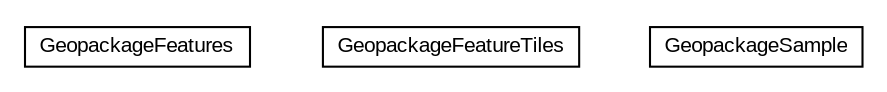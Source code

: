 #!/usr/local/bin/dot
#
# Class diagram 
# Generated by UMLGraph version R5_6-24-gf6e263 (http://www.umlgraph.org/)
#

digraph G {
	edge [fontname="arial",fontsize=10,labelfontname="arial",labelfontsize=10];
	node [fontname="arial",fontsize=10,shape=plaintext];
	nodesep=0.25;
	ranksep=0.5;
	// org.osmdroid.samplefragments.geopackage.GeopackageFeatures
	c13051 [label=<<table title="org.osmdroid.samplefragments.geopackage.GeopackageFeatures" border="0" cellborder="1" cellspacing="0" cellpadding="2" port="p" href="./GeopackageFeatures.html">
		<tr><td><table border="0" cellspacing="0" cellpadding="1">
<tr><td align="center" balign="center"> GeopackageFeatures </td></tr>
		</table></td></tr>
		</table>>, URL="./GeopackageFeatures.html", fontname="arial", fontcolor="black", fontsize=10.0];
	// org.osmdroid.samplefragments.geopackage.GeopackageFeatureTiles
	c13052 [label=<<table title="org.osmdroid.samplefragments.geopackage.GeopackageFeatureTiles" border="0" cellborder="1" cellspacing="0" cellpadding="2" port="p" href="./GeopackageFeatureTiles.html">
		<tr><td><table border="0" cellspacing="0" cellpadding="1">
<tr><td align="center" balign="center"> GeopackageFeatureTiles </td></tr>
		</table></td></tr>
		</table>>, URL="./GeopackageFeatureTiles.html", fontname="arial", fontcolor="black", fontsize=10.0];
	// org.osmdroid.samplefragments.geopackage.GeopackageSample
	c13053 [label=<<table title="org.osmdroid.samplefragments.geopackage.GeopackageSample" border="0" cellborder="1" cellspacing="0" cellpadding="2" port="p" href="./GeopackageSample.html">
		<tr><td><table border="0" cellspacing="0" cellpadding="1">
<tr><td align="center" balign="center"> GeopackageSample </td></tr>
		</table></td></tr>
		</table>>, URL="./GeopackageSample.html", fontname="arial", fontcolor="black", fontsize=10.0];
}

